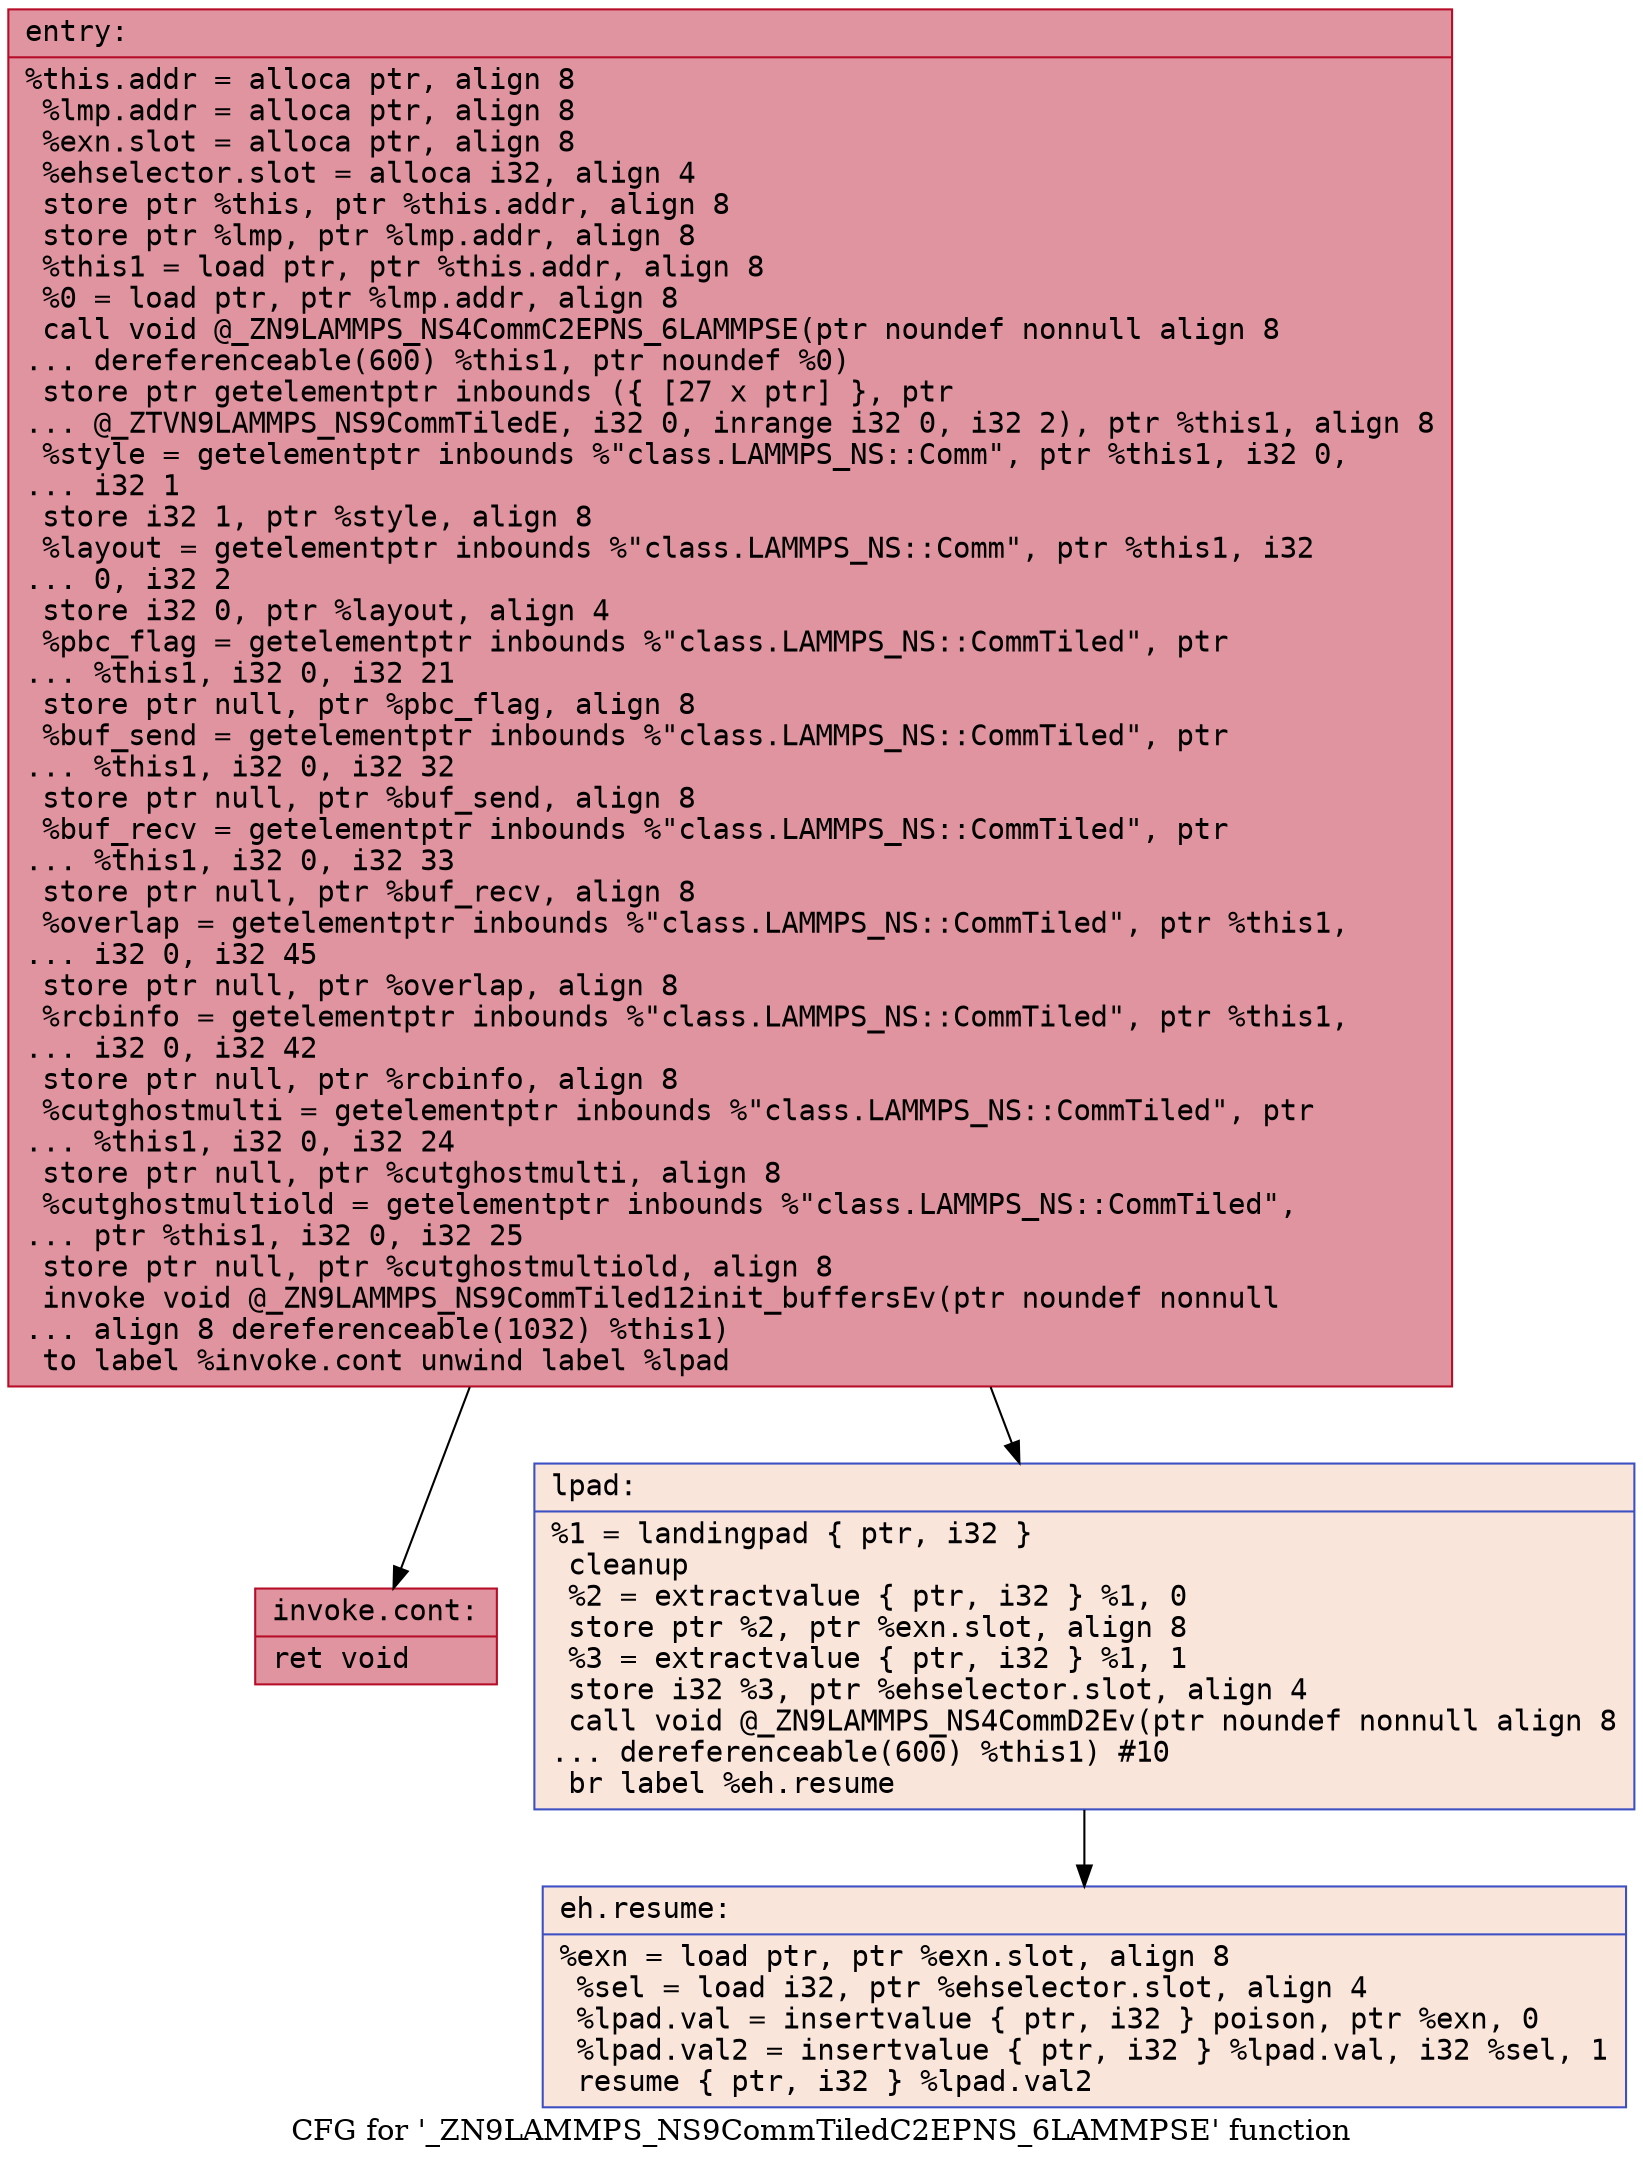 digraph "CFG for '_ZN9LAMMPS_NS9CommTiledC2EPNS_6LAMMPSE' function" {
	label="CFG for '_ZN9LAMMPS_NS9CommTiledC2EPNS_6LAMMPSE' function";

	Node0x556077377590 [shape=record,color="#b70d28ff", style=filled, fillcolor="#b70d2870" fontname="Courier",label="{entry:\l|  %this.addr = alloca ptr, align 8\l  %lmp.addr = alloca ptr, align 8\l  %exn.slot = alloca ptr, align 8\l  %ehselector.slot = alloca i32, align 4\l  store ptr %this, ptr %this.addr, align 8\l  store ptr %lmp, ptr %lmp.addr, align 8\l  %this1 = load ptr, ptr %this.addr, align 8\l  %0 = load ptr, ptr %lmp.addr, align 8\l  call void @_ZN9LAMMPS_NS4CommC2EPNS_6LAMMPSE(ptr noundef nonnull align 8\l... dereferenceable(600) %this1, ptr noundef %0)\l  store ptr getelementptr inbounds (\{ [27 x ptr] \}, ptr\l... @_ZTVN9LAMMPS_NS9CommTiledE, i32 0, inrange i32 0, i32 2), ptr %this1, align 8\l  %style = getelementptr inbounds %\"class.LAMMPS_NS::Comm\", ptr %this1, i32 0,\l... i32 1\l  store i32 1, ptr %style, align 8\l  %layout = getelementptr inbounds %\"class.LAMMPS_NS::Comm\", ptr %this1, i32\l... 0, i32 2\l  store i32 0, ptr %layout, align 4\l  %pbc_flag = getelementptr inbounds %\"class.LAMMPS_NS::CommTiled\", ptr\l... %this1, i32 0, i32 21\l  store ptr null, ptr %pbc_flag, align 8\l  %buf_send = getelementptr inbounds %\"class.LAMMPS_NS::CommTiled\", ptr\l... %this1, i32 0, i32 32\l  store ptr null, ptr %buf_send, align 8\l  %buf_recv = getelementptr inbounds %\"class.LAMMPS_NS::CommTiled\", ptr\l... %this1, i32 0, i32 33\l  store ptr null, ptr %buf_recv, align 8\l  %overlap = getelementptr inbounds %\"class.LAMMPS_NS::CommTiled\", ptr %this1,\l... i32 0, i32 45\l  store ptr null, ptr %overlap, align 8\l  %rcbinfo = getelementptr inbounds %\"class.LAMMPS_NS::CommTiled\", ptr %this1,\l... i32 0, i32 42\l  store ptr null, ptr %rcbinfo, align 8\l  %cutghostmulti = getelementptr inbounds %\"class.LAMMPS_NS::CommTiled\", ptr\l... %this1, i32 0, i32 24\l  store ptr null, ptr %cutghostmulti, align 8\l  %cutghostmultiold = getelementptr inbounds %\"class.LAMMPS_NS::CommTiled\",\l... ptr %this1, i32 0, i32 25\l  store ptr null, ptr %cutghostmultiold, align 8\l  invoke void @_ZN9LAMMPS_NS9CommTiled12init_buffersEv(ptr noundef nonnull\l... align 8 dereferenceable(1032) %this1)\l          to label %invoke.cont unwind label %lpad\l}"];
	Node0x556077377590 -> Node0x55607737a2f0[tooltip="entry -> invoke.cont\nProbability 100.00%" ];
	Node0x556077377590 -> Node0x55607737a3a0[tooltip="entry -> lpad\nProbability 0.00%" ];
	Node0x55607737a2f0 [shape=record,color="#b70d28ff", style=filled, fillcolor="#b70d2870" fontname="Courier",label="{invoke.cont:\l|  ret void\l}"];
	Node0x55607737a3a0 [shape=record,color="#3d50c3ff", style=filled, fillcolor="#f4c5ad70" fontname="Courier",label="{lpad:\l|  %1 = landingpad \{ ptr, i32 \}\l          cleanup\l  %2 = extractvalue \{ ptr, i32 \} %1, 0\l  store ptr %2, ptr %exn.slot, align 8\l  %3 = extractvalue \{ ptr, i32 \} %1, 1\l  store i32 %3, ptr %ehselector.slot, align 4\l  call void @_ZN9LAMMPS_NS4CommD2Ev(ptr noundef nonnull align 8\l... dereferenceable(600) %this1) #10\l  br label %eh.resume\l}"];
	Node0x55607737a3a0 -> Node0x55607737aa70[tooltip="lpad -> eh.resume\nProbability 100.00%" ];
	Node0x55607737aa70 [shape=record,color="#3d50c3ff", style=filled, fillcolor="#f4c5ad70" fontname="Courier",label="{eh.resume:\l|  %exn = load ptr, ptr %exn.slot, align 8\l  %sel = load i32, ptr %ehselector.slot, align 4\l  %lpad.val = insertvalue \{ ptr, i32 \} poison, ptr %exn, 0\l  %lpad.val2 = insertvalue \{ ptr, i32 \} %lpad.val, i32 %sel, 1\l  resume \{ ptr, i32 \} %lpad.val2\l}"];
}
